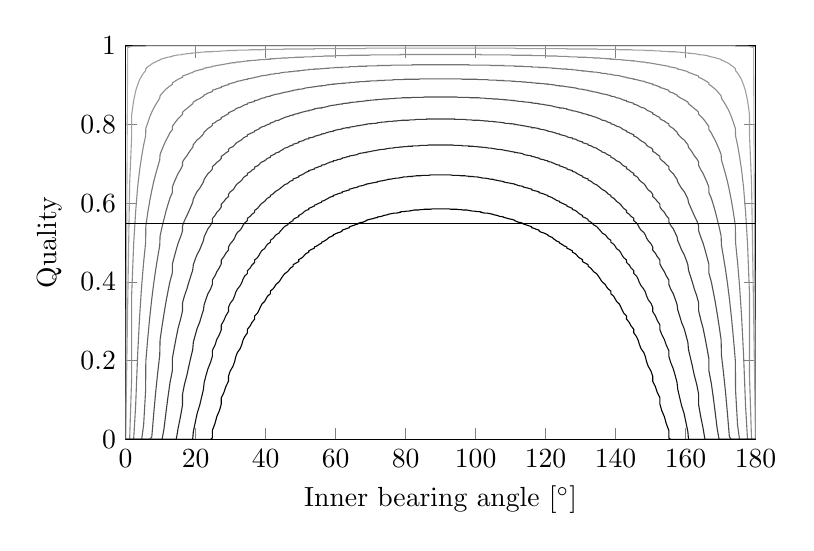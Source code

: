 % This file was created by matlab2tikz v0.4.0.
% Copyright (c) 2008--2013, Nico Schlömer <nico.schloemer@gmail.com>
% All rights reserved.
% 
% The latest updates can be retrieved from
%   http://www.mathworks.com/matlabcentral/fileexchange/22022-matlab2tikz
% where you can also make suggestions and rate matlab2tikz.
% 
% % -*- root: TestingFigures.tex -*-
% 

% defining custom colors
\definecolor{mycolor1}{rgb}{0.622,0.622,0.622}%
\definecolor{mycolor2}{rgb}{0.544,0.544,0.544}%
\definecolor{mycolor3}{rgb}{0.467,0.467,0.467}%
\definecolor{mycolor4}{rgb}{0.389,0.389,0.389}%

\begin{tikzpicture}

\begin{axis}[%
width=8cm,
height=5cm,
scale only axis,
xmin=0,
xmax=180,
xlabel={Inner bearing angle $[^{\circ}]$},
ymin=0,
ymax=1,
ylabel={Quality},
y post scale=1
]
\addplot [
color=white!70!black,
solid,
forget plot
]
table[row sep=crcr]{
0 0\\
0.573 0.995\\
1.146 0.997\\
1.718 0.998\\
1.718 0.998\\
2.291 0.999\\
2.862 0.999\\
3.434 0.999\\
4.004 0.999\\
4.574 0.999\\
5.143 0.999\\
5.711 0.999\\
5.768 1.0\\
6.34 1.0\\
6.911 1.0\\
7.481 1.0\\
8.049 1.0\\
8.616 1.0\\
9.181 1.0\\
9.744 1.0\\
9.841 1.0\\
10.408 1.0\\
10.972 1.0\\
11.535 1.0\\
12.095 1.0\\
12.653 1.0\\
13.339 1.0\\
13.339 1.0\\
13.897 1.0\\
14.452 1.0\\
15.005 1.0\\
15.709 1.0\\
16.26 1.0\\
16.26 1.0\\
16.809 1.0\\
17.526 1.0\\
18.072 1.0\\
18.616 1.0\\
19.156 1.0\\
19.344 1.0\\
19.885 1.0\\
20.422 1.0\\
21.161 1.0\\
21.695 1.0\\
22.225 1.0\\
22.443 1.0\\
22.973 1.0\\
23.499 1.0\\
24.254 1.0\\
24.775 1.0\\
24.775 1.0\\
25.537 1.0\\
26.053 1.0\\
26.822 1.0\\
27.332 1.0\\
27.332 1.0\\
28.106 1.0\\
28.61 1.0\\
29.389 1.0\\
29.389 1.0\\
29.887 1.0\\
30.669 1.0\\
31.159 1.0\\
31.457 1.0\\
31.945 1.0\\
32.735 1.0\\
33.215 1.0\\
33.53 1.0\\
34.007 1.0\\
34.804 1.0\\
34.804 1.0\\
35.605 1.0\\
36.069 1.0\\
36.87 1.0\\
36.87 1.0\\
37.674 1.0\\
38.125 1.0\\
38.48 1.0\\
38.928 1.0\\
39.732 1.0\\
40.101 1.0\\
40.539 1.0\\
41.348 1.0\\
41.348 1.0\\
42.158 1.0\\
42.58 1.0\\
42.969 1.0\\
43.781 1.0\\
44.193 1.0\\
44.594 1.0\\
45 1.0\\
45.406 1.0\\
46.219 1.0\\
46.614 1.0\\
47.031 1.0\\
47.842 1.0\\
47.842 1.0\\
48.652 1.0\\
49.461 1.0\\
49.461 1.0\\
50.268 1.0\\
50.711 1.0\\
51.072 1.0\\
51.52 1.0\\
52.326 1.0\\
52.326 1.0\\
53.13 1.0\\
53.931 1.0\\
53.931 1.0\\
54.728 1.0\\
55.196 1.0\\
55.993 1.0\\
55.993 1.0\\
56.785 1.0\\
57.265 1.0\\
57.75 1.0\\
58.055 1.0\\
58.543 1.0\\
59.331 1.0\\
59.331 1.0\\
60.113 1.0\\
60.611 1.0\\
61.39 1.0\\
61.894 1.0\\
61.894 1.0\\
62.668 1.0\\
63.178 1.0\\
63.947 1.0\\
63.947 1.0\\
64.463 1.0\\
65.225 1.0\\
65.746 1.0\\
66.272 1.0\\
66.501 1.0\\
67.027 1.0\\
67.775 1.0\\
68.305 1.0\\
68.839 1.0\\
68.839 1.0\\
69.578 1.0\\
70.115 1.0\\
70.656 1.0\\
71.384 1.0\\
71.928 1.0\\
71.928 1.0\\
72.474 1.0\\
73.191 1.0\\
73.74 1.0\\
74.291 1.0\\
74.846 1.0\\
74.995 1.0\\
75.548 1.0\\
76.103 1.0\\
76.661 1.0\\
77.347 1.0\\
77.905 1.0\\
78.465 1.0\\
78.465 1.0\\
79.028 1.0\\
79.592 1.0\\
80.256 1.0\\
80.819 1.0\\
81.384 1.0\\
81.951 1.0\\
81.951 1.0\\
82.519 1.0\\
83.089 1.0\\
83.66 1.0\\
84.232 1.0\\
84.857 1.0\\
85.426 1.0\\
85.996 1.0\\
85.996 1.0\\
86.566 1.0\\
87.138 1.0\\
87.709 1.0\\
88.282 1.0\\
88.854 1.0\\
89.427 1.0\\
90 1.0\\
90 1.0\\
90.573 1.0\\
91.146 1.0\\
91.718 1.0\\
92.291 1.0\\
92.862 1.0\\
93.434 1.0\\
94.004 1.0\\
94.004 1.0\\
94.574 1.0\\
95.143 1.0\\
95.768 1.0\\
96.34 1.0\\
96.911 1.0\\
97.481 1.0\\
98.049 1.0\\
98.049 1.0\\
98.616 1.0\\
99.181 1.0\\
99.744 1.0\\
100.408 1.0\\
100.972 1.0\\
101.535 1.0\\
101.535 1.0\\
102.095 1.0\\
102.653 1.0\\
103.339 1.0\\
103.897 1.0\\
104.452 1.0\\
105.005 1.0\\
105.154 1.0\\
105.709 1.0\\
106.26 1.0\\
106.809 1.0\\
107.526 1.0\\
108.072 1.0\\
108.072 1.0\\
108.616 1.0\\
109.344 1.0\\
109.885 1.0\\
110.422 1.0\\
111.161 1.0\\
111.161 1.0\\
111.695 1.0\\
112.225 1.0\\
112.973 1.0\\
113.499 1.0\\
113.728 1.0\\
114.254 1.0\\
114.775 1.0\\
115.537 1.0\\
116.053 1.0\\
116.053 1.0\\
116.822 1.0\\
117.332 1.0\\
118.106 1.0\\
118.106 1.0\\
118.61 1.0\\
119.389 1.0\\
119.887 1.0\\
120.669 1.0\\
120.669 1.0\\
121.457 1.0\\
121.945 1.0\\
122.25 1.0\\
122.735 1.0\\
123.215 1.0\\
124.007 1.0\\
124.007 1.0\\
124.804 1.0\\
125.272 1.0\\
126.069 1.0\\
126.069 1.0\\
126.87 1.0\\
127.674 1.0\\
127.674 1.0\\
128.48 1.0\\
128.928 1.0\\
129.289 1.0\\
129.732 1.0\\
130.539 1.0\\
130.539 1.0\\
131.348 1.0\\
132.158 1.0\\
132.158 1.0\\
132.969 1.0\\
133.386 1.0\\
133.781 1.0\\
134.594 1.0\\
135 1.0\\
135.406 1.0\\
135.807 1.0\\
136.219 1.0\\
137.031 1.0\\
137.42 1.0\\
137.842 1.0\\
138.652 1.0\\
138.652 1.0\\
139.461 1.0\\
139.899 1.0\\
140.268 1.0\\
141.072 1.0\\
141.52 1.0\\
141.875 1.0\\
142.326 1.0\\
143.13 1.0\\
143.13 1.0\\
143.931 1.0\\
144.395 1.0\\
145.196 1.0\\
145.196 1.0\\
145.993 1.0\\
146.47 1.0\\
146.785 1.0\\
147.265 1.0\\
148.055 1.0\\
148.543 1.0\\
148.841 1.0\\
149.331 1.0\\
150.113 1.0\\
150.611 1.0\\
150.611 1.0\\
151.39 1.0\\
151.894 1.0\\
152.668 1.0\\
152.668 1.0\\
153.178 1.0\\
153.947 1.0\\
154.463 1.0\\
155.225 1.0\\
155.225 1.0\\
155.746 1.0\\
156.501 1.0\\
157.027 1.0\\
157.557 1.0\\
157.775 1.0\\
158.305 1.0\\
158.839 1.0\\
159.578 1.0\\
160.115 1.0\\
160.656 1.0\\
160.844 1.0\\
161.384 1.0\\
161.928 1.0\\
162.474 1.0\\
163.191 1.0\\
163.74 1.0\\
163.74 1.0\\
164.291 1.0\\
164.995 1.0\\
165.548 1.0\\
166.103 1.0\\
166.661 1.0\\
166.661 1.0\\
167.347 1.0\\
167.905 1.0\\
168.465 1.0\\
169.028 1.0\\
169.592 1.0\\
170.159 1.0\\
170.256 1.0\\
170.819 1.0\\
171.384 1.0\\
171.951 1.0\\
172.519 1.0\\
173.089 1.0\\
173.66 1.0\\
174.232 1.0\\
174.289 0.999\\
174.857 0.999\\
175.426 0.999\\
175.996 0.999\\
176.566 0.999\\
177.138 0.999\\
177.709 0.999\\
178.282 0.998\\
178.282 0.998\\
178.854 0.997\\
179.427 0.995\\
180 0\\
};
\addplot [
color=mycolor1,
solid,
forget plot
]
table[row sep=crcr]{
0 0\\
0.573 0.334\\
1.146 0.65\\
1.718 0.77\\
1.718 0.825\\
2.291 0.861\\
2.862 0.885\\
3.434 0.901\\
4.004 0.914\\
4.574 0.923\\
5.143 0.931\\
5.711 0.937\\
5.768 0.942\\
6.34 0.947\\
6.911 0.95\\
7.481 0.954\\
8.049 0.957\\
8.616 0.959\\
9.181 0.962\\
9.744 0.963\\
9.841 0.965\\
10.408 0.967\\
10.972 0.968\\
11.535 0.97\\
12.095 0.971\\
12.653 0.972\\
13.339 0.973\\
13.339 0.974\\
13.897 0.975\\
14.452 0.976\\
15.005 0.977\\
15.709 0.977\\
16.26 0.978\\
16.26 0.979\\
16.809 0.979\\
17.526 0.98\\
18.072 0.98\\
18.616 0.981\\
19.156 0.981\\
19.344 0.982\\
19.885 0.982\\
20.422 0.983\\
21.161 0.983\\
21.695 0.984\\
22.225 0.984\\
22.443 0.984\\
22.973 0.985\\
23.499 0.985\\
24.254 0.985\\
24.775 0.985\\
24.775 0.986\\
25.537 0.986\\
26.053 0.986\\
26.822 0.986\\
27.332 0.987\\
27.332 0.987\\
28.106 0.987\\
28.61 0.987\\
29.389 0.988\\
29.389 0.988\\
29.887 0.988\\
30.669 0.988\\
31.159 0.988\\
31.457 0.988\\
31.945 0.989\\
32.735 0.989\\
33.215 0.989\\
33.53 0.989\\
34.007 0.989\\
34.804 0.989\\
34.804 0.989\\
35.605 0.99\\
36.069 0.99\\
36.87 0.99\\
36.87 0.99\\
37.674 0.99\\
38.125 0.99\\
38.48 0.99\\
38.928 0.99\\
39.732 0.991\\
40.101 0.991\\
40.539 0.991\\
41.348 0.991\\
41.348 0.991\\
42.158 0.991\\
42.58 0.991\\
42.969 0.991\\
43.781 0.991\\
44.193 0.991\\
44.594 0.991\\
45 0.991\\
45.406 0.992\\
46.219 0.992\\
46.614 0.992\\
47.031 0.992\\
47.842 0.992\\
47.842 0.992\\
48.652 0.992\\
49.461 0.992\\
49.461 0.992\\
50.268 0.992\\
50.711 0.992\\
51.072 0.992\\
51.52 0.992\\
52.326 0.992\\
52.326 0.992\\
53.13 0.992\\
53.931 0.992\\
53.931 0.993\\
54.728 0.993\\
55.196 0.993\\
55.993 0.993\\
55.993 0.993\\
56.785 0.993\\
57.265 0.993\\
57.75 0.993\\
58.055 0.993\\
58.543 0.993\\
59.331 0.993\\
59.331 0.993\\
60.113 0.993\\
60.611 0.993\\
61.39 0.993\\
61.894 0.993\\
61.894 0.993\\
62.668 0.993\\
63.178 0.993\\
63.947 0.993\\
63.947 0.993\\
64.463 0.993\\
65.225 0.993\\
65.746 0.993\\
66.272 0.993\\
66.501 0.993\\
67.027 0.993\\
67.775 0.993\\
68.305 0.993\\
68.839 0.994\\
68.839 0.994\\
69.578 0.994\\
70.115 0.994\\
70.656 0.994\\
71.384 0.994\\
71.928 0.994\\
71.928 0.994\\
72.474 0.994\\
73.191 0.994\\
73.74 0.994\\
74.291 0.994\\
74.846 0.994\\
74.995 0.994\\
75.548 0.994\\
76.103 0.994\\
76.661 0.994\\
77.347 0.994\\
77.905 0.994\\
78.465 0.994\\
78.465 0.994\\
79.028 0.994\\
79.592 0.994\\
80.256 0.994\\
80.819 0.994\\
81.384 0.994\\
81.951 0.994\\
81.951 0.994\\
82.519 0.994\\
83.089 0.994\\
83.66 0.994\\
84.232 0.994\\
84.857 0.994\\
85.426 0.994\\
85.996 0.994\\
85.996 0.994\\
86.566 0.994\\
87.138 0.994\\
87.709 0.994\\
88.282 0.994\\
88.854 0.994\\
89.427 0.994\\
90 0.994\\
90 0.994\\
90.573 0.994\\
91.146 0.994\\
91.718 0.994\\
92.291 0.994\\
92.862 0.994\\
93.434 0.994\\
94.004 0.994\\
94.004 0.994\\
94.574 0.994\\
95.143 0.994\\
95.768 0.994\\
96.34 0.994\\
96.911 0.994\\
97.481 0.994\\
98.049 0.994\\
98.049 0.994\\
98.616 0.994\\
99.181 0.994\\
99.744 0.994\\
100.408 0.994\\
100.972 0.994\\
101.535 0.994\\
101.535 0.994\\
102.095 0.994\\
102.653 0.994\\
103.339 0.994\\
103.897 0.994\\
104.452 0.994\\
105.005 0.994\\
105.154 0.994\\
105.709 0.994\\
106.26 0.994\\
106.809 0.994\\
107.526 0.994\\
108.072 0.994\\
108.072 0.994\\
108.616 0.994\\
109.344 0.994\\
109.885 0.994\\
110.422 0.994\\
111.161 0.994\\
111.161 0.994\\
111.695 0.993\\
112.225 0.993\\
112.973 0.993\\
113.499 0.993\\
113.728 0.993\\
114.254 0.993\\
114.775 0.993\\
115.537 0.993\\
116.053 0.993\\
116.053 0.993\\
116.822 0.993\\
117.332 0.993\\
118.106 0.993\\
118.106 0.993\\
118.61 0.993\\
119.389 0.993\\
119.887 0.993\\
120.669 0.993\\
120.669 0.993\\
121.457 0.993\\
121.945 0.993\\
122.25 0.993\\
122.735 0.993\\
123.215 0.993\\
124.007 0.993\\
124.007 0.993\\
124.804 0.993\\
125.272 0.993\\
126.069 0.993\\
126.069 0.992\\
126.87 0.992\\
127.674 0.992\\
127.674 0.992\\
128.48 0.992\\
128.928 0.992\\
129.289 0.992\\
129.732 0.992\\
130.539 0.992\\
130.539 0.992\\
131.348 0.992\\
132.158 0.992\\
132.158 0.992\\
132.969 0.992\\
133.386 0.992\\
133.781 0.992\\
134.594 0.992\\
135 0.991\\
135.406 0.991\\
135.807 0.991\\
136.219 0.991\\
137.031 0.991\\
137.42 0.991\\
137.842 0.991\\
138.652 0.991\\
138.652 0.991\\
139.461 0.991\\
139.899 0.991\\
140.268 0.991\\
141.072 0.99\\
141.52 0.99\\
141.875 0.99\\
142.326 0.99\\
143.13 0.99\\
143.13 0.99\\
143.931 0.99\\
144.395 0.99\\
145.196 0.989\\
145.196 0.989\\
145.993 0.989\\
146.47 0.989\\
146.785 0.989\\
147.265 0.989\\
148.055 0.989\\
148.543 0.988\\
148.841 0.988\\
149.331 0.988\\
150.113 0.988\\
150.611 0.988\\
150.611 0.988\\
151.39 0.987\\
151.894 0.987\\
152.668 0.987\\
152.668 0.987\\
153.178 0.986\\
153.947 0.986\\
154.463 0.986\\
155.225 0.986\\
155.225 0.985\\
155.746 0.985\\
156.501 0.985\\
157.027 0.985\\
157.557 0.984\\
157.775 0.984\\
158.305 0.984\\
158.839 0.983\\
159.578 0.983\\
160.115 0.982\\
160.656 0.982\\
160.844 0.981\\
161.384 0.981\\
161.928 0.98\\
162.474 0.98\\
163.191 0.979\\
163.74 0.979\\
163.74 0.978\\
164.291 0.977\\
164.995 0.977\\
165.548 0.976\\
166.103 0.975\\
166.661 0.974\\
166.661 0.973\\
167.347 0.972\\
167.905 0.971\\
168.465 0.97\\
169.028 0.968\\
169.592 0.967\\
170.159 0.965\\
170.256 0.963\\
170.819 0.962\\
171.384 0.959\\
171.951 0.957\\
172.519 0.954\\
173.089 0.95\\
173.66 0.947\\
174.232 0.942\\
174.289 0.937\\
174.857 0.931\\
175.426 0.923\\
175.996 0.914\\
176.566 0.901\\
177.138 0.885\\
177.709 0.861\\
178.282 0.825\\
178.282 0.77\\
178.854 0.65\\
179.427 0.334\\
180 0\\
};
\addplot [
color=mycolor2,
solid,
forget plot
]
table[row sep=crcr]{
0 0\\
0.573 0\\
1.146 0\\
1.718 0.158\\
1.718 0.366\\
2.291 0.497\\
2.862 0.579\\
3.434 0.641\\
4.004 0.685\\
4.574 0.719\\
5.143 0.748\\
5.711 0.771\\
5.768 0.79\\
6.34 0.805\\
6.911 0.82\\
7.481 0.832\\
8.049 0.842\\
8.616 0.851\\
9.181 0.859\\
9.744 0.867\\
9.841 0.873\\
10.408 0.879\\
10.972 0.885\\
11.535 0.89\\
12.095 0.894\\
12.653 0.898\\
13.339 0.902\\
13.339 0.906\\
13.897 0.909\\
14.452 0.912\\
15.005 0.915\\
15.709 0.918\\
16.26 0.92\\
16.26 0.923\\
16.809 0.925\\
17.526 0.927\\
18.072 0.929\\
18.616 0.931\\
19.156 0.932\\
19.344 0.934\\
19.885 0.936\\
20.422 0.937\\
21.161 0.939\\
21.695 0.94\\
22.225 0.941\\
22.443 0.943\\
22.973 0.944\\
23.499 0.945\\
24.254 0.946\\
24.775 0.947\\
24.775 0.948\\
25.537 0.949\\
26.053 0.95\\
26.822 0.951\\
27.332 0.952\\
27.332 0.952\\
28.106 0.953\\
28.61 0.954\\
29.389 0.955\\
29.389 0.955\\
29.887 0.956\\
30.669 0.957\\
31.159 0.957\\
31.457 0.958\\
31.945 0.959\\
32.735 0.959\\
33.215 0.96\\
33.53 0.96\\
34.007 0.961\\
34.804 0.961\\
34.804 0.962\\
35.605 0.962\\
36.069 0.963\\
36.87 0.963\\
36.87 0.963\\
37.674 0.964\\
38.125 0.964\\
38.48 0.965\\
38.928 0.965\\
39.732 0.965\\
40.101 0.966\\
40.539 0.966\\
41.348 0.966\\
41.348 0.967\\
42.158 0.967\\
42.58 0.967\\
42.969 0.968\\
43.781 0.968\\
44.193 0.968\\
44.594 0.969\\
45 0.969\\
45.406 0.969\\
46.219 0.969\\
46.614 0.97\\
47.031 0.97\\
47.842 0.97\\
47.842 0.97\\
48.652 0.971\\
49.461 0.971\\
49.461 0.971\\
50.268 0.971\\
50.711 0.971\\
51.072 0.972\\
51.52 0.972\\
52.326 0.972\\
52.326 0.972\\
53.13 0.972\\
53.931 0.973\\
53.931 0.973\\
54.728 0.973\\
55.196 0.973\\
55.993 0.973\\
55.993 0.973\\
56.785 0.974\\
57.265 0.974\\
57.75 0.974\\
58.055 0.974\\
58.543 0.974\\
59.331 0.974\\
59.331 0.974\\
60.113 0.975\\
60.611 0.975\\
61.39 0.975\\
61.894 0.975\\
61.894 0.975\\
62.668 0.975\\
63.178 0.975\\
63.947 0.975\\
63.947 0.976\\
64.463 0.976\\
65.225 0.976\\
65.746 0.976\\
66.272 0.976\\
66.501 0.976\\
67.027 0.976\\
67.775 0.976\\
68.305 0.976\\
68.839 0.976\\
68.839 0.976\\
69.578 0.976\\
70.115 0.977\\
70.656 0.977\\
71.384 0.977\\
71.928 0.977\\
71.928 0.977\\
72.474 0.977\\
73.191 0.977\\
73.74 0.977\\
74.291 0.977\\
74.846 0.977\\
74.995 0.977\\
75.548 0.977\\
76.103 0.977\\
76.661 0.977\\
77.347 0.977\\
77.905 0.977\\
78.465 0.977\\
78.465 0.978\\
79.028 0.978\\
79.592 0.978\\
80.256 0.978\\
80.819 0.978\\
81.384 0.978\\
81.951 0.978\\
81.951 0.978\\
82.519 0.978\\
83.089 0.978\\
83.66 0.978\\
84.232 0.978\\
84.857 0.978\\
85.426 0.978\\
85.996 0.978\\
85.996 0.978\\
86.566 0.978\\
87.138 0.978\\
87.709 0.978\\
88.282 0.978\\
88.854 0.978\\
89.427 0.978\\
90 0.978\\
90 0.978\\
90.573 0.978\\
91.146 0.978\\
91.718 0.978\\
92.291 0.978\\
92.862 0.978\\
93.434 0.978\\
94.004 0.978\\
94.004 0.978\\
94.574 0.978\\
95.143 0.978\\
95.768 0.978\\
96.34 0.978\\
96.911 0.978\\
97.481 0.978\\
98.049 0.978\\
98.049 0.978\\
98.616 0.978\\
99.181 0.978\\
99.744 0.978\\
100.408 0.978\\
100.972 0.978\\
101.535 0.978\\
101.535 0.977\\
102.095 0.977\\
102.653 0.977\\
103.339 0.977\\
103.897 0.977\\
104.452 0.977\\
105.005 0.977\\
105.154 0.977\\
105.709 0.977\\
106.26 0.977\\
106.809 0.977\\
107.526 0.977\\
108.072 0.977\\
108.072 0.977\\
108.616 0.977\\
109.344 0.977\\
109.885 0.977\\
110.422 0.976\\
111.161 0.976\\
111.161 0.976\\
111.695 0.976\\
112.225 0.976\\
112.973 0.976\\
113.499 0.976\\
113.728 0.976\\
114.254 0.976\\
114.775 0.976\\
115.537 0.976\\
116.053 0.976\\
116.053 0.975\\
116.822 0.975\\
117.332 0.975\\
118.106 0.975\\
118.106 0.975\\
118.61 0.975\\
119.389 0.975\\
119.887 0.975\\
120.669 0.974\\
120.669 0.974\\
121.457 0.974\\
121.945 0.974\\
122.25 0.974\\
122.735 0.974\\
123.215 0.974\\
124.007 0.973\\
124.007 0.973\\
124.804 0.973\\
125.272 0.973\\
126.069 0.973\\
126.069 0.973\\
126.87 0.972\\
127.674 0.972\\
127.674 0.972\\
128.48 0.972\\
128.928 0.972\\
129.289 0.971\\
129.732 0.971\\
130.539 0.971\\
130.539 0.971\\
131.348 0.971\\
132.158 0.97\\
132.158 0.97\\
132.969 0.97\\
133.386 0.97\\
133.781 0.969\\
134.594 0.969\\
135 0.969\\
135.406 0.969\\
135.807 0.968\\
136.219 0.968\\
137.031 0.968\\
137.42 0.967\\
137.842 0.967\\
138.652 0.967\\
138.652 0.966\\
139.461 0.966\\
139.899 0.966\\
140.268 0.965\\
141.072 0.965\\
141.52 0.965\\
141.875 0.964\\
142.326 0.964\\
143.13 0.963\\
143.13 0.963\\
143.931 0.963\\
144.395 0.962\\
145.196 0.962\\
145.196 0.961\\
145.993 0.961\\
146.47 0.96\\
146.785 0.96\\
147.265 0.959\\
148.055 0.959\\
148.543 0.958\\
148.841 0.957\\
149.331 0.957\\
150.113 0.956\\
150.611 0.955\\
150.611 0.955\\
151.39 0.954\\
151.894 0.953\\
152.668 0.952\\
152.668 0.952\\
153.178 0.951\\
153.947 0.95\\
154.463 0.949\\
155.225 0.948\\
155.225 0.947\\
155.746 0.946\\
156.501 0.945\\
157.027 0.944\\
157.557 0.943\\
157.775 0.941\\
158.305 0.94\\
158.839 0.939\\
159.578 0.937\\
160.115 0.936\\
160.656 0.934\\
160.844 0.932\\
161.384 0.931\\
161.928 0.929\\
162.474 0.927\\
163.191 0.925\\
163.74 0.923\\
163.74 0.92\\
164.291 0.918\\
164.995 0.915\\
165.548 0.912\\
166.103 0.909\\
166.661 0.906\\
166.661 0.902\\
167.347 0.898\\
167.905 0.894\\
168.465 0.89\\
169.028 0.885\\
169.592 0.879\\
170.159 0.873\\
170.256 0.867\\
170.819 0.859\\
171.384 0.851\\
171.951 0.842\\
172.519 0.832\\
173.089 0.82\\
173.66 0.805\\
174.232 0.79\\
174.289 0.771\\
174.857 0.748\\
175.426 0.719\\
175.996 0.685\\
176.566 0.641\\
177.138 0.579\\
177.709 0.497\\
178.282 0.366\\
178.282 0.158\\
178.854 0\\
179.427 0\\
180 0\\
};
\addplot [
color=mycolor3,
solid,
forget plot
]
table[row sep=crcr]{
0 0\\
0.573 0\\
1.146 0\\
1.718 0\\
1.718 0\\
2.291 0\\
2.862 0.086\\
3.434 0.216\\
4.004 0.314\\
4.574 0.39\\
5.143 0.45\\
5.711 0.5\\
5.768 0.542\\
6.34 0.577\\
6.911 0.607\\
7.481 0.633\\
8.049 0.656\\
8.616 0.675\\
9.181 0.693\\
9.744 0.71\\
9.841 0.724\\
10.408 0.737\\
10.972 0.749\\
11.535 0.76\\
12.095 0.769\\
12.653 0.779\\
13.339 0.787\\
13.339 0.795\\
13.897 0.802\\
14.452 0.809\\
15.005 0.815\\
15.709 0.821\\
16.26 0.826\\
16.26 0.831\\
16.809 0.836\\
17.526 0.841\\
18.072 0.845\\
18.616 0.849\\
19.156 0.853\\
19.344 0.857\\
19.885 0.86\\
20.422 0.863\\
21.161 0.866\\
21.695 0.869\\
22.225 0.872\\
22.443 0.875\\
22.973 0.877\\
23.499 0.88\\
24.254 0.882\\
24.775 0.884\\
24.775 0.887\\
25.537 0.889\\
26.053 0.891\\
26.822 0.893\\
27.332 0.894\\
27.332 0.896\\
28.106 0.898\\
28.61 0.9\\
29.389 0.901\\
29.389 0.903\\
29.887 0.904\\
30.669 0.906\\
31.159 0.907\\
31.457 0.908\\
31.945 0.91\\
32.735 0.911\\
33.215 0.912\\
33.53 0.913\\
34.007 0.914\\
34.804 0.915\\
34.804 0.916\\
35.605 0.917\\
36.069 0.918\\
36.87 0.919\\
36.87 0.92\\
37.674 0.921\\
38.125 0.922\\
38.48 0.923\\
38.928 0.924\\
39.732 0.925\\
40.101 0.925\\
40.539 0.926\\
41.348 0.927\\
41.348 0.928\\
42.158 0.928\\
42.58 0.929\\
42.969 0.93\\
43.781 0.93\\
44.193 0.931\\
44.594 0.932\\
45 0.932\\
45.406 0.933\\
46.219 0.933\\
46.614 0.934\\
47.031 0.934\\
47.842 0.935\\
47.842 0.935\\
48.652 0.936\\
49.461 0.936\\
49.461 0.937\\
50.268 0.937\\
50.711 0.938\\
51.072 0.938\\
51.52 0.939\\
52.326 0.939\\
52.326 0.94\\
53.13 0.94\\
53.931 0.94\\
53.931 0.941\\
54.728 0.941\\
55.196 0.941\\
55.993 0.942\\
55.993 0.942\\
56.785 0.942\\
57.265 0.943\\
57.75 0.943\\
58.055 0.943\\
58.543 0.944\\
59.331 0.944\\
59.331 0.944\\
60.113 0.945\\
60.611 0.945\\
61.39 0.945\\
61.894 0.945\\
61.894 0.946\\
62.668 0.946\\
63.178 0.946\\
63.947 0.946\\
63.947 0.947\\
64.463 0.947\\
65.225 0.947\\
65.746 0.947\\
66.272 0.947\\
66.501 0.948\\
67.027 0.948\\
67.775 0.948\\
68.305 0.948\\
68.839 0.948\\
68.839 0.949\\
69.578 0.949\\
70.115 0.949\\
70.656 0.949\\
71.384 0.949\\
71.928 0.949\\
71.928 0.95\\
72.474 0.95\\
73.191 0.95\\
73.74 0.95\\
74.291 0.95\\
74.846 0.95\\
74.995 0.95\\
75.548 0.95\\
76.103 0.951\\
76.661 0.951\\
77.347 0.951\\
77.905 0.951\\
78.465 0.951\\
78.465 0.951\\
79.028 0.951\\
79.592 0.951\\
80.256 0.951\\
80.819 0.951\\
81.384 0.951\\
81.951 0.951\\
81.951 0.952\\
82.519 0.952\\
83.089 0.952\\
83.66 0.952\\
84.232 0.952\\
84.857 0.952\\
85.426 0.952\\
85.996 0.952\\
85.996 0.952\\
86.566 0.952\\
87.138 0.952\\
87.709 0.952\\
88.282 0.952\\
88.854 0.952\\
89.427 0.952\\
90 0.952\\
90 0.952\\
90.573 0.952\\
91.146 0.952\\
91.718 0.952\\
92.291 0.952\\
92.862 0.952\\
93.434 0.952\\
94.004 0.952\\
94.004 0.952\\
94.574 0.952\\
95.143 0.952\\
95.768 0.952\\
96.34 0.952\\
96.911 0.952\\
97.481 0.952\\
98.049 0.952\\
98.049 0.951\\
98.616 0.951\\
99.181 0.951\\
99.744 0.951\\
100.408 0.951\\
100.972 0.951\\
101.535 0.951\\
101.535 0.951\\
102.095 0.951\\
102.653 0.951\\
103.339 0.951\\
103.897 0.951\\
104.452 0.95\\
105.005 0.95\\
105.154 0.95\\
105.709 0.95\\
106.26 0.95\\
106.809 0.95\\
107.526 0.95\\
108.072 0.95\\
108.072 0.949\\
108.616 0.949\\
109.344 0.949\\
109.885 0.949\\
110.422 0.949\\
111.161 0.949\\
111.161 0.948\\
111.695 0.948\\
112.225 0.948\\
112.973 0.948\\
113.499 0.948\\
113.728 0.947\\
114.254 0.947\\
114.775 0.947\\
115.537 0.947\\
116.053 0.947\\
116.053 0.946\\
116.822 0.946\\
117.332 0.946\\
118.106 0.946\\
118.106 0.945\\
118.61 0.945\\
119.389 0.945\\
119.887 0.945\\
120.669 0.944\\
120.669 0.944\\
121.457 0.944\\
121.945 0.943\\
122.25 0.943\\
122.735 0.943\\
123.215 0.942\\
124.007 0.942\\
124.007 0.942\\
124.804 0.941\\
125.272 0.941\\
126.069 0.941\\
126.069 0.94\\
126.87 0.94\\
127.674 0.94\\
127.674 0.939\\
128.48 0.939\\
128.928 0.938\\
129.289 0.938\\
129.732 0.937\\
130.539 0.937\\
130.539 0.936\\
131.348 0.936\\
132.158 0.935\\
132.158 0.935\\
132.969 0.934\\
133.386 0.934\\
133.781 0.933\\
134.594 0.933\\
135 0.932\\
135.406 0.932\\
135.807 0.931\\
136.219 0.93\\
137.031 0.93\\
137.42 0.929\\
137.842 0.928\\
138.652 0.928\\
138.652 0.927\\
139.461 0.926\\
139.899 0.925\\
140.268 0.925\\
141.072 0.924\\
141.52 0.923\\
141.875 0.922\\
142.326 0.921\\
143.13 0.92\\
143.13 0.919\\
143.931 0.918\\
144.395 0.917\\
145.196 0.916\\
145.196 0.915\\
145.993 0.914\\
146.47 0.913\\
146.785 0.912\\
147.265 0.911\\
148.055 0.91\\
148.543 0.908\\
148.841 0.907\\
149.331 0.906\\
150.113 0.904\\
150.611 0.903\\
150.611 0.901\\
151.39 0.9\\
151.894 0.898\\
152.668 0.896\\
152.668 0.894\\
153.178 0.893\\
153.947 0.891\\
154.463 0.889\\
155.225 0.887\\
155.225 0.884\\
155.746 0.882\\
156.501 0.88\\
157.027 0.877\\
157.557 0.875\\
157.775 0.872\\
158.305 0.869\\
158.839 0.866\\
159.578 0.863\\
160.115 0.86\\
160.656 0.857\\
160.844 0.853\\
161.384 0.849\\
161.928 0.845\\
162.474 0.841\\
163.191 0.836\\
163.74 0.831\\
163.74 0.826\\
164.291 0.821\\
164.995 0.815\\
165.548 0.809\\
166.103 0.802\\
166.661 0.795\\
166.661 0.787\\
167.347 0.779\\
167.905 0.769\\
168.465 0.76\\
169.028 0.749\\
169.592 0.737\\
170.159 0.724\\
170.256 0.71\\
170.819 0.693\\
171.384 0.675\\
171.951 0.656\\
172.519 0.633\\
173.089 0.607\\
173.66 0.577\\
174.232 0.542\\
174.289 0.5\\
174.857 0.45\\
175.426 0.39\\
175.996 0.314\\
176.566 0.216\\
177.138 0.086\\
177.709 0\\
178.282 0\\
178.282 0\\
178.854 0\\
179.427 0\\
180 0\\
};
\addplot [
color=mycolor4,
solid,
forget plot
]
table[row sep=crcr]{
0 0\\
0.573 0\\
1.146 0\\
1.718 0\\
1.718 0\\
2.291 0\\
2.862 0\\
3.434 0\\
4.004 0\\
4.574 0\\
5.143 0.037\\
5.711 0.125\\
5.768 0.199\\
6.34 0.259\\
6.911 0.312\\
7.481 0.358\\
8.049 0.398\\
8.616 0.433\\
9.181 0.464\\
9.744 0.493\\
9.841 0.517\\
10.408 0.54\\
10.972 0.56\\
11.535 0.58\\
12.095 0.597\\
12.653 0.613\\
13.339 0.627\\
13.339 0.641\\
13.897 0.654\\
14.452 0.665\\
15.005 0.676\\
15.709 0.686\\
16.26 0.696\\
16.26 0.705\\
16.809 0.713\\
17.526 0.721\\
18.072 0.729\\
18.616 0.736\\
19.156 0.742\\
19.344 0.749\\
19.885 0.755\\
20.422 0.761\\
21.161 0.766\\
21.695 0.771\\
22.225 0.776\\
22.443 0.781\\
22.973 0.785\\
23.499 0.79\\
24.254 0.794\\
24.775 0.798\\
24.775 0.802\\
25.537 0.805\\
26.053 0.809\\
26.822 0.812\\
27.332 0.815\\
27.332 0.818\\
28.106 0.821\\
28.61 0.824\\
29.389 0.827\\
29.389 0.83\\
29.887 0.832\\
30.669 0.835\\
31.159 0.837\\
31.457 0.84\\
31.945 0.842\\
32.735 0.844\\
33.215 0.846\\
33.53 0.848\\
34.007 0.85\\
34.804 0.852\\
34.804 0.854\\
35.605 0.856\\
36.069 0.857\\
36.87 0.859\\
36.87 0.861\\
37.674 0.862\\
38.125 0.864\\
38.48 0.865\\
38.928 0.867\\
39.732 0.868\\
40.101 0.87\\
40.539 0.871\\
41.348 0.872\\
41.348 0.873\\
42.158 0.875\\
42.58 0.876\\
42.969 0.877\\
43.781 0.878\\
44.193 0.879\\
44.594 0.88\\
45 0.881\\
45.406 0.882\\
46.219 0.883\\
46.614 0.884\\
47.031 0.885\\
47.842 0.886\\
47.842 0.887\\
48.652 0.888\\
49.461 0.889\\
49.461 0.89\\
50.268 0.89\\
50.711 0.891\\
51.072 0.892\\
51.52 0.893\\
52.326 0.894\\
52.326 0.894\\
53.13 0.895\\
53.931 0.896\\
53.931 0.896\\
54.728 0.897\\
55.196 0.898\\
55.993 0.898\\
55.993 0.899\\
56.785 0.899\\
57.265 0.9\\
57.75 0.901\\
58.055 0.901\\
58.543 0.902\\
59.331 0.902\\
59.331 0.903\\
60.113 0.903\\
60.611 0.904\\
61.39 0.904\\
61.894 0.905\\
61.894 0.905\\
62.668 0.905\\
63.178 0.906\\
63.947 0.906\\
63.947 0.907\\
64.463 0.907\\
65.225 0.907\\
65.746 0.908\\
66.272 0.908\\
66.501 0.908\\
67.027 0.909\\
67.775 0.909\\
68.305 0.909\\
68.839 0.91\\
68.839 0.91\\
69.578 0.91\\
70.115 0.911\\
70.656 0.911\\
71.384 0.911\\
71.928 0.911\\
71.928 0.912\\
72.474 0.912\\
73.191 0.912\\
73.74 0.912\\
74.291 0.913\\
74.846 0.913\\
74.995 0.913\\
75.548 0.913\\
76.103 0.913\\
76.661 0.914\\
77.347 0.914\\
77.905 0.914\\
78.465 0.914\\
78.465 0.914\\
79.028 0.914\\
79.592 0.915\\
80.256 0.915\\
80.819 0.915\\
81.384 0.915\\
81.951 0.915\\
81.951 0.915\\
82.519 0.915\\
83.089 0.915\\
83.66 0.915\\
84.232 0.916\\
84.857 0.916\\
85.426 0.916\\
85.996 0.916\\
85.996 0.916\\
86.566 0.916\\
87.138 0.916\\
87.709 0.916\\
88.282 0.916\\
88.854 0.916\\
89.427 0.916\\
90 0.916\\
90 0.916\\
90.573 0.916\\
91.146 0.916\\
91.718 0.916\\
92.291 0.916\\
92.862 0.916\\
93.434 0.916\\
94.004 0.916\\
94.004 0.916\\
94.574 0.916\\
95.143 0.916\\
95.768 0.916\\
96.34 0.915\\
96.911 0.915\\
97.481 0.915\\
98.049 0.915\\
98.049 0.915\\
98.616 0.915\\
99.181 0.915\\
99.744 0.915\\
100.408 0.915\\
100.972 0.914\\
101.535 0.914\\
101.535 0.914\\
102.095 0.914\\
102.653 0.914\\
103.339 0.914\\
103.897 0.913\\
104.452 0.913\\
105.005 0.913\\
105.154 0.913\\
105.709 0.913\\
106.26 0.912\\
106.809 0.912\\
107.526 0.912\\
108.072 0.912\\
108.072 0.911\\
108.616 0.911\\
109.344 0.911\\
109.885 0.911\\
110.422 0.91\\
111.161 0.91\\
111.161 0.91\\
111.695 0.909\\
112.225 0.909\\
112.973 0.909\\
113.499 0.908\\
113.728 0.908\\
114.254 0.908\\
114.775 0.907\\
115.537 0.907\\
116.053 0.907\\
116.053 0.906\\
116.822 0.906\\
117.332 0.905\\
118.106 0.905\\
118.106 0.905\\
118.61 0.904\\
119.389 0.904\\
119.887 0.903\\
120.669 0.903\\
120.669 0.902\\
121.457 0.902\\
121.945 0.901\\
122.25 0.901\\
122.735 0.9\\
123.215 0.899\\
124.007 0.899\\
124.007 0.898\\
124.804 0.898\\
125.272 0.897\\
126.069 0.896\\
126.069 0.896\\
126.87 0.895\\
127.674 0.894\\
127.674 0.894\\
128.48 0.893\\
128.928 0.892\\
129.289 0.891\\
129.732 0.89\\
130.539 0.89\\
130.539 0.889\\
131.348 0.888\\
132.158 0.887\\
132.158 0.886\\
132.969 0.885\\
133.386 0.884\\
133.781 0.883\\
134.594 0.882\\
135 0.881\\
135.406 0.88\\
135.807 0.879\\
136.219 0.878\\
137.031 0.877\\
137.42 0.876\\
137.842 0.875\\
138.652 0.873\\
138.652 0.872\\
139.461 0.871\\
139.899 0.87\\
140.268 0.868\\
141.072 0.867\\
141.52 0.865\\
141.875 0.864\\
142.326 0.862\\
143.13 0.861\\
143.13 0.859\\
143.931 0.857\\
144.395 0.856\\
145.196 0.854\\
145.196 0.852\\
145.993 0.85\\
146.47 0.848\\
146.785 0.846\\
147.265 0.844\\
148.055 0.842\\
148.543 0.84\\
148.841 0.837\\
149.331 0.835\\
150.113 0.832\\
150.611 0.83\\
150.611 0.827\\
151.39 0.824\\
151.894 0.821\\
152.668 0.818\\
152.668 0.815\\
153.178 0.812\\
153.947 0.809\\
154.463 0.805\\
155.225 0.802\\
155.225 0.798\\
155.746 0.794\\
156.501 0.79\\
157.027 0.785\\
157.557 0.781\\
157.775 0.776\\
158.305 0.771\\
158.839 0.766\\
159.578 0.761\\
160.115 0.755\\
160.656 0.749\\
160.844 0.742\\
161.384 0.736\\
161.928 0.729\\
162.474 0.721\\
163.191 0.713\\
163.74 0.705\\
163.74 0.696\\
164.291 0.686\\
164.995 0.676\\
165.548 0.665\\
166.103 0.654\\
166.661 0.641\\
166.661 0.627\\
167.347 0.613\\
167.905 0.597\\
168.465 0.58\\
169.028 0.56\\
169.592 0.54\\
170.159 0.517\\
170.256 0.493\\
170.819 0.464\\
171.384 0.433\\
171.951 0.398\\
172.519 0.358\\
173.089 0.312\\
173.66 0.259\\
174.232 0.199\\
174.289 0.125\\
174.857 0.037\\
175.426 0\\
175.996 0\\
176.566 0\\
177.138 0\\
177.709 0\\
178.282 0\\
178.282 0\\
178.854 0\\
179.427 0\\
180 0\\
};
\addplot [
color=mycolor1!50!black,
solid,
forget plot
]
table[row sep=crcr]{
0 0\\
0.573 0\\
1.146 0\\
1.718 0\\
1.718 0\\
2.291 0\\
2.862 0\\
3.434 0\\
4.004 0\\
4.574 0\\
5.143 0\\
5.711 0\\
5.768 0\\
6.34 0\\
6.911 0\\
7.481 0.007\\
8.049 0.068\\
8.616 0.123\\
9.181 0.171\\
9.744 0.214\\
9.841 0.253\\
10.408 0.288\\
10.972 0.32\\
11.535 0.35\\
12.095 0.376\\
12.653 0.401\\
13.339 0.423\\
13.339 0.445\\
13.897 0.464\\
14.452 0.482\\
15.005 0.499\\
15.709 0.515\\
16.26 0.53\\
16.26 0.543\\
16.809 0.556\\
17.526 0.569\\
18.072 0.58\\
18.616 0.591\\
19.156 0.602\\
19.344 0.611\\
19.885 0.621\\
20.422 0.63\\
21.161 0.638\\
21.695 0.646\\
22.225 0.654\\
22.443 0.661\\
22.973 0.668\\
23.499 0.675\\
24.254 0.681\\
24.775 0.687\\
24.775 0.693\\
25.537 0.699\\
26.053 0.704\\
26.822 0.709\\
27.332 0.714\\
27.332 0.719\\
28.106 0.724\\
28.61 0.728\\
29.389 0.732\\
29.389 0.737\\
29.887 0.741\\
30.669 0.744\\
31.159 0.748\\
31.457 0.752\\
31.945 0.755\\
32.735 0.759\\
33.215 0.762\\
33.53 0.765\\
34.007 0.768\\
34.804 0.771\\
34.804 0.774\\
35.605 0.777\\
36.069 0.779\\
36.87 0.782\\
36.87 0.784\\
37.674 0.787\\
38.125 0.789\\
38.48 0.792\\
38.928 0.794\\
39.732 0.796\\
40.101 0.798\\
40.539 0.8\\
41.348 0.802\\
41.348 0.804\\
42.158 0.806\\
42.58 0.808\\
42.969 0.81\\
43.781 0.811\\
44.193 0.813\\
44.594 0.815\\
45 0.816\\
45.406 0.818\\
46.219 0.82\\
46.614 0.821\\
47.031 0.823\\
47.842 0.824\\
47.842 0.825\\
48.652 0.827\\
49.461 0.828\\
49.461 0.829\\
50.268 0.831\\
50.711 0.832\\
51.072 0.833\\
51.52 0.834\\
52.326 0.835\\
52.326 0.836\\
53.13 0.837\\
53.931 0.839\\
53.931 0.84\\
54.728 0.841\\
55.196 0.842\\
55.993 0.842\\
55.993 0.843\\
56.785 0.844\\
57.265 0.845\\
57.75 0.846\\
58.055 0.847\\
58.543 0.848\\
59.331 0.849\\
59.331 0.849\\
60.113 0.85\\
60.611 0.851\\
61.39 0.852\\
61.894 0.852\\
61.894 0.853\\
62.668 0.854\\
63.178 0.854\\
63.947 0.855\\
63.947 0.856\\
64.463 0.856\\
65.225 0.857\\
65.746 0.857\\
66.272 0.858\\
66.501 0.858\\
67.027 0.859\\
67.775 0.859\\
68.305 0.86\\
68.839 0.86\\
68.839 0.861\\
69.578 0.861\\
70.115 0.862\\
70.656 0.862\\
71.384 0.863\\
71.928 0.863\\
71.928 0.863\\
72.474 0.864\\
73.191 0.864\\
73.74 0.865\\
74.291 0.865\\
74.846 0.865\\
74.995 0.865\\
75.548 0.866\\
76.103 0.866\\
76.661 0.866\\
77.347 0.867\\
77.905 0.867\\
78.465 0.867\\
78.465 0.867\\
79.028 0.868\\
79.592 0.868\\
80.256 0.868\\
80.819 0.868\\
81.384 0.868\\
81.951 0.869\\
81.951 0.869\\
82.519 0.869\\
83.089 0.869\\
83.66 0.869\\
84.232 0.869\\
84.857 0.869\\
85.426 0.87\\
85.996 0.87\\
85.996 0.87\\
86.566 0.87\\
87.138 0.87\\
87.709 0.87\\
88.282 0.87\\
88.854 0.87\\
89.427 0.87\\
90 0.87\\
90 0.87\\
90.573 0.87\\
91.146 0.87\\
91.718 0.87\\
92.291 0.87\\
92.862 0.87\\
93.434 0.87\\
94.004 0.87\\
94.004 0.87\\
94.574 0.87\\
95.143 0.869\\
95.768 0.869\\
96.34 0.869\\
96.911 0.869\\
97.481 0.869\\
98.049 0.869\\
98.049 0.869\\
98.616 0.868\\
99.181 0.868\\
99.744 0.868\\
100.408 0.868\\
100.972 0.868\\
101.535 0.867\\
101.535 0.867\\
102.095 0.867\\
102.653 0.867\\
103.339 0.866\\
103.897 0.866\\
104.452 0.866\\
105.005 0.865\\
105.154 0.865\\
105.709 0.865\\
106.26 0.865\\
106.809 0.864\\
107.526 0.864\\
108.072 0.863\\
108.072 0.863\\
108.616 0.863\\
109.344 0.862\\
109.885 0.862\\
110.422 0.861\\
111.161 0.861\\
111.161 0.86\\
111.695 0.86\\
112.225 0.859\\
112.973 0.859\\
113.499 0.858\\
113.728 0.858\\
114.254 0.857\\
114.775 0.857\\
115.537 0.856\\
116.053 0.856\\
116.053 0.855\\
116.822 0.854\\
117.332 0.854\\
118.106 0.853\\
118.106 0.852\\
118.61 0.852\\
119.389 0.851\\
119.887 0.85\\
120.669 0.849\\
120.669 0.849\\
121.457 0.848\\
121.945 0.847\\
122.25 0.846\\
122.735 0.845\\
123.215 0.844\\
124.007 0.843\\
124.007 0.842\\
124.804 0.842\\
125.272 0.841\\
126.069 0.84\\
126.069 0.839\\
126.87 0.837\\
127.674 0.836\\
127.674 0.835\\
128.48 0.834\\
128.928 0.833\\
129.289 0.832\\
129.732 0.831\\
130.539 0.829\\
130.539 0.828\\
131.348 0.827\\
132.158 0.825\\
132.158 0.824\\
132.969 0.823\\
133.386 0.821\\
133.781 0.82\\
134.594 0.818\\
135 0.816\\
135.406 0.815\\
135.807 0.813\\
136.219 0.811\\
137.031 0.81\\
137.42 0.808\\
137.842 0.806\\
138.652 0.804\\
138.652 0.802\\
139.461 0.8\\
139.899 0.798\\
140.268 0.796\\
141.072 0.794\\
141.52 0.792\\
141.875 0.789\\
142.326 0.787\\
143.13 0.784\\
143.13 0.782\\
143.931 0.779\\
144.395 0.777\\
145.196 0.774\\
145.196 0.771\\
145.993 0.768\\
146.47 0.765\\
146.785 0.762\\
147.265 0.759\\
148.055 0.755\\
148.543 0.752\\
148.841 0.748\\
149.331 0.744\\
150.113 0.741\\
150.611 0.737\\
150.611 0.732\\
151.39 0.728\\
151.894 0.724\\
152.668 0.719\\
152.668 0.714\\
153.178 0.709\\
153.947 0.704\\
154.463 0.699\\
155.225 0.693\\
155.225 0.687\\
155.746 0.681\\
156.501 0.675\\
157.027 0.668\\
157.557 0.661\\
157.775 0.654\\
158.305 0.646\\
158.839 0.638\\
159.578 0.63\\
160.115 0.621\\
160.656 0.611\\
160.844 0.602\\
161.384 0.591\\
161.928 0.58\\
162.474 0.569\\
163.191 0.556\\
163.74 0.543\\
163.74 0.53\\
164.291 0.515\\
164.995 0.499\\
165.548 0.482\\
166.103 0.464\\
166.661 0.445\\
166.661 0.423\\
167.347 0.401\\
167.905 0.376\\
168.465 0.35\\
169.028 0.32\\
169.592 0.288\\
170.159 0.253\\
170.256 0.214\\
170.819 0.171\\
171.384 0.123\\
171.951 0.068\\
172.519 0.007\\
173.089 0\\
173.66 0\\
174.232 0\\
174.289 0\\
174.857 0\\
175.426 0\\
175.996 0\\
176.566 0\\
177.138 0\\
177.709 0\\
178.282 0\\
178.282 0\\
178.854 0\\
179.427 0\\
180 0\\
};
\addplot [
color=mycolor3!50!black,
solid,
forget plot
]
table[row sep=crcr]{
0 0\\
0.573 0\\
1.146 0\\
1.718 0\\
1.718 0\\
2.291 0\\
2.862 0\\
3.434 0\\
4.004 0\\
4.574 0\\
5.143 0\\
5.711 0\\
5.768 0\\
6.34 0\\
6.911 0\\
7.481 0\\
8.049 0\\
8.616 0\\
9.181 0\\
9.744 0\\
9.841 0\\
10.408 0\\
10.972 0.028\\
11.535 0.069\\
12.095 0.108\\
12.653 0.143\\
13.339 0.175\\
13.339 0.205\\
13.897 0.233\\
14.452 0.259\\
15.005 0.283\\
15.709 0.306\\
16.26 0.327\\
16.26 0.347\\
16.809 0.365\\
17.526 0.383\\
18.072 0.4\\
18.616 0.415\\
19.156 0.43\\
19.344 0.444\\
19.885 0.458\\
20.422 0.47\\
21.161 0.482\\
21.695 0.494\\
22.225 0.505\\
22.443 0.515\\
22.973 0.525\\
23.499 0.535\\
24.254 0.544\\
24.775 0.552\\
24.775 0.561\\
25.537 0.569\\
26.053 0.577\\
26.822 0.584\\
27.332 0.591\\
27.332 0.598\\
28.106 0.605\\
28.61 0.611\\
29.389 0.617\\
29.389 0.623\\
29.887 0.629\\
30.669 0.634\\
31.159 0.64\\
31.457 0.645\\
31.945 0.65\\
32.735 0.655\\
33.215 0.659\\
33.53 0.664\\
34.007 0.668\\
34.804 0.672\\
34.804 0.676\\
35.605 0.68\\
36.069 0.684\\
36.87 0.688\\
36.87 0.692\\
37.674 0.695\\
38.125 0.698\\
38.48 0.702\\
38.928 0.705\\
39.732 0.708\\
40.101 0.711\\
40.539 0.714\\
41.348 0.717\\
41.348 0.72\\
42.158 0.723\\
42.58 0.725\\
42.969 0.728\\
43.781 0.73\\
44.193 0.733\\
44.594 0.735\\
45 0.737\\
45.406 0.74\\
46.219 0.742\\
46.614 0.744\\
47.031 0.746\\
47.842 0.748\\
47.842 0.75\\
48.652 0.752\\
49.461 0.754\\
49.461 0.756\\
50.268 0.758\\
50.711 0.759\\
51.072 0.761\\
51.52 0.763\\
52.326 0.764\\
52.326 0.766\\
53.13 0.767\\
53.931 0.769\\
53.931 0.77\\
54.728 0.772\\
55.196 0.773\\
55.993 0.775\\
55.993 0.776\\
56.785 0.777\\
57.265 0.779\\
57.75 0.78\\
58.055 0.781\\
58.543 0.782\\
59.331 0.783\\
59.331 0.784\\
60.113 0.786\\
60.611 0.787\\
61.39 0.788\\
61.894 0.789\\
61.894 0.79\\
62.668 0.791\\
63.178 0.792\\
63.947 0.792\\
63.947 0.793\\
64.463 0.794\\
65.225 0.795\\
65.746 0.796\\
66.272 0.797\\
66.501 0.797\\
67.027 0.798\\
67.775 0.799\\
68.305 0.8\\
68.839 0.8\\
68.839 0.801\\
69.578 0.802\\
70.115 0.802\\
70.656 0.803\\
71.384 0.803\\
71.928 0.804\\
71.928 0.805\\
72.474 0.805\\
73.191 0.806\\
73.74 0.806\\
74.291 0.807\\
74.846 0.807\\
74.995 0.808\\
75.548 0.808\\
76.103 0.808\\
76.661 0.809\\
77.347 0.809\\
77.905 0.81\\
78.465 0.81\\
78.465 0.81\\
79.028 0.811\\
79.592 0.811\\
80.256 0.811\\
80.819 0.811\\
81.384 0.812\\
81.951 0.812\\
81.951 0.812\\
82.519 0.812\\
83.089 0.813\\
83.66 0.813\\
84.232 0.813\\
84.857 0.813\\
85.426 0.813\\
85.996 0.813\\
85.996 0.814\\
86.566 0.814\\
87.138 0.814\\
87.709 0.814\\
88.282 0.814\\
88.854 0.814\\
89.427 0.814\\
90 0.814\\
90 0.814\\
90.573 0.814\\
91.146 0.814\\
91.718 0.814\\
92.291 0.814\\
92.862 0.814\\
93.434 0.814\\
94.004 0.814\\
94.004 0.813\\
94.574 0.813\\
95.143 0.813\\
95.768 0.813\\
96.34 0.813\\
96.911 0.813\\
97.481 0.812\\
98.049 0.812\\
98.049 0.812\\
98.616 0.812\\
99.181 0.811\\
99.744 0.811\\
100.408 0.811\\
100.972 0.811\\
101.535 0.81\\
101.535 0.81\\
102.095 0.81\\
102.653 0.809\\
103.339 0.809\\
103.897 0.808\\
104.452 0.808\\
105.005 0.808\\
105.154 0.807\\
105.709 0.807\\
106.26 0.806\\
106.809 0.806\\
107.526 0.805\\
108.072 0.805\\
108.072 0.804\\
108.616 0.803\\
109.344 0.803\\
109.885 0.802\\
110.422 0.802\\
111.161 0.801\\
111.161 0.8\\
111.695 0.8\\
112.225 0.799\\
112.973 0.798\\
113.499 0.797\\
113.728 0.797\\
114.254 0.796\\
114.775 0.795\\
115.537 0.794\\
116.053 0.793\\
116.053 0.792\\
116.822 0.792\\
117.332 0.791\\
118.106 0.79\\
118.106 0.789\\
118.61 0.788\\
119.389 0.787\\
119.887 0.786\\
120.669 0.784\\
120.669 0.783\\
121.457 0.782\\
121.945 0.781\\
122.25 0.78\\
122.735 0.779\\
123.215 0.777\\
124.007 0.776\\
124.007 0.775\\
124.804 0.773\\
125.272 0.772\\
126.069 0.77\\
126.069 0.769\\
126.87 0.767\\
127.674 0.766\\
127.674 0.764\\
128.48 0.763\\
128.928 0.761\\
129.289 0.759\\
129.732 0.758\\
130.539 0.756\\
130.539 0.754\\
131.348 0.752\\
132.158 0.75\\
132.158 0.748\\
132.969 0.746\\
133.386 0.744\\
133.781 0.742\\
134.594 0.74\\
135 0.737\\
135.406 0.735\\
135.807 0.733\\
136.219 0.73\\
137.031 0.728\\
137.42 0.725\\
137.842 0.723\\
138.652 0.72\\
138.652 0.717\\
139.461 0.714\\
139.899 0.711\\
140.268 0.708\\
141.072 0.705\\
141.52 0.702\\
141.875 0.698\\
142.326 0.695\\
143.13 0.692\\
143.13 0.688\\
143.931 0.684\\
144.395 0.68\\
145.196 0.676\\
145.196 0.672\\
145.993 0.668\\
146.47 0.664\\
146.785 0.659\\
147.265 0.655\\
148.055 0.65\\
148.543 0.645\\
148.841 0.64\\
149.331 0.634\\
150.113 0.629\\
150.611 0.623\\
150.611 0.617\\
151.39 0.611\\
151.894 0.605\\
152.668 0.598\\
152.668 0.591\\
153.178 0.584\\
153.947 0.577\\
154.463 0.569\\
155.225 0.561\\
155.225 0.552\\
155.746 0.544\\
156.501 0.535\\
157.027 0.525\\
157.557 0.515\\
157.775 0.505\\
158.305 0.494\\
158.839 0.482\\
159.578 0.47\\
160.115 0.458\\
160.656 0.444\\
160.844 0.43\\
161.384 0.415\\
161.928 0.4\\
162.474 0.383\\
163.191 0.365\\
163.74 0.347\\
163.74 0.327\\
164.291 0.306\\
164.995 0.283\\
165.548 0.259\\
166.103 0.233\\
166.661 0.205\\
166.661 0.175\\
167.347 0.143\\
167.905 0.108\\
168.465 0.069\\
169.028 0.028\\
169.592 0\\
170.159 0\\
170.256 0\\
170.819 0\\
171.384 0\\
171.951 0\\
172.519 0\\
173.089 0\\
173.66 0\\
174.232 0\\
174.289 0\\
174.857 0\\
175.426 0\\
175.996 0\\
176.566 0\\
177.138 0\\
177.709 0\\
178.282 0\\
178.282 0\\
178.854 0\\
179.427 0\\
180 0\\
};
\addplot [
color=mycolor1!25!black,
solid,
forget plot
]
table[row sep=crcr]{
0 0\\
0.573 0\\
1.146 0\\
1.718 0\\
1.718 0\\
2.291 0\\
2.862 0\\
3.434 0\\
4.004 0\\
4.574 0\\
5.143 0\\
5.711 0\\
5.768 0\\
6.34 0\\
6.911 0\\
7.481 0\\
8.049 0\\
8.616 0\\
9.181 0\\
9.744 0\\
9.841 0\\
10.408 0\\
10.972 0\\
11.535 0\\
12.095 0\\
12.653 0\\
13.339 0\\
13.339 0\\
13.897 0\\
14.452 0\\
15.005 0.029\\
15.709 0.06\\
16.26 0.088\\
16.26 0.115\\
16.809 0.14\\
17.526 0.164\\
18.072 0.187\\
18.616 0.208\\
19.156 0.228\\
19.344 0.247\\
19.885 0.265\\
20.422 0.282\\
21.161 0.298\\
21.695 0.314\\
22.225 0.329\\
22.443 0.343\\
22.973 0.357\\
23.499 0.37\\
24.254 0.382\\
24.775 0.394\\
24.775 0.405\\
25.537 0.416\\
26.053 0.426\\
26.822 0.437\\
27.332 0.446\\
27.332 0.456\\
28.106 0.465\\
28.61 0.473\\
29.389 0.481\\
29.389 0.489\\
29.887 0.497\\
30.669 0.505\\
31.159 0.512\\
31.457 0.519\\
31.945 0.526\\
32.735 0.532\\
33.215 0.538\\
33.53 0.544\\
34.007 0.55\\
34.804 0.556\\
34.804 0.562\\
35.605 0.567\\
36.069 0.572\\
36.87 0.577\\
36.87 0.582\\
37.674 0.587\\
38.125 0.592\\
38.48 0.596\\
38.928 0.6\\
39.732 0.605\\
40.101 0.609\\
40.539 0.613\\
41.348 0.617\\
41.348 0.62\\
42.158 0.624\\
42.58 0.628\\
42.969 0.631\\
43.781 0.635\\
44.193 0.638\\
44.594 0.641\\
45 0.644\\
45.406 0.647\\
46.219 0.65\\
46.614 0.653\\
47.031 0.656\\
47.842 0.659\\
47.842 0.662\\
48.652 0.664\\
49.461 0.667\\
49.461 0.669\\
50.268 0.672\\
50.711 0.674\\
51.072 0.676\\
51.52 0.679\\
52.326 0.681\\
52.326 0.683\\
53.13 0.685\\
53.931 0.687\\
53.931 0.689\\
54.728 0.691\\
55.196 0.693\\
55.993 0.695\\
55.993 0.697\\
56.785 0.698\\
57.265 0.7\\
57.75 0.702\\
58.055 0.703\\
58.543 0.705\\
59.331 0.706\\
59.331 0.708\\
60.113 0.709\\
60.611 0.711\\
61.39 0.712\\
61.894 0.714\\
61.894 0.715\\
62.668 0.716\\
63.178 0.718\\
63.947 0.719\\
63.947 0.72\\
64.463 0.721\\
65.225 0.722\\
65.746 0.723\\
66.272 0.724\\
66.501 0.726\\
67.027 0.727\\
67.775 0.728\\
68.305 0.729\\
68.839 0.729\\
68.839 0.73\\
69.578 0.731\\
70.115 0.732\\
70.656 0.733\\
71.384 0.734\\
71.928 0.735\\
71.928 0.735\\
72.474 0.736\\
73.191 0.737\\
73.74 0.737\\
74.291 0.738\\
74.846 0.739\\
74.995 0.739\\
75.548 0.74\\
76.103 0.74\\
76.661 0.741\\
77.347 0.742\\
77.905 0.742\\
78.465 0.743\\
78.465 0.743\\
79.028 0.743\\
79.592 0.744\\
80.256 0.744\\
80.819 0.745\\
81.384 0.745\\
81.951 0.745\\
81.951 0.746\\
82.519 0.746\\
83.089 0.746\\
83.66 0.746\\
84.232 0.747\\
84.857 0.747\\
85.426 0.747\\
85.996 0.747\\
85.996 0.747\\
86.566 0.748\\
87.138 0.748\\
87.709 0.748\\
88.282 0.748\\
88.854 0.748\\
89.427 0.748\\
90 0.748\\
90 0.748\\
90.573 0.748\\
91.146 0.748\\
91.718 0.748\\
92.291 0.748\\
92.862 0.748\\
93.434 0.748\\
94.004 0.747\\
94.004 0.747\\
94.574 0.747\\
95.143 0.747\\
95.768 0.747\\
96.34 0.746\\
96.911 0.746\\
97.481 0.746\\
98.049 0.746\\
98.049 0.745\\
98.616 0.745\\
99.181 0.745\\
99.744 0.744\\
100.408 0.744\\
100.972 0.743\\
101.535 0.743\\
101.535 0.743\\
102.095 0.742\\
102.653 0.742\\
103.339 0.741\\
103.897 0.74\\
104.452 0.74\\
105.005 0.739\\
105.154 0.739\\
105.709 0.738\\
106.26 0.737\\
106.809 0.737\\
107.526 0.736\\
108.072 0.735\\
108.072 0.735\\
108.616 0.734\\
109.344 0.733\\
109.885 0.732\\
110.422 0.731\\
111.161 0.73\\
111.161 0.729\\
111.695 0.729\\
112.225 0.728\\
112.973 0.727\\
113.499 0.726\\
113.728 0.724\\
114.254 0.723\\
114.775 0.722\\
115.537 0.721\\
116.053 0.72\\
116.053 0.719\\
116.822 0.718\\
117.332 0.716\\
118.106 0.715\\
118.106 0.714\\
118.61 0.712\\
119.389 0.711\\
119.887 0.709\\
120.669 0.708\\
120.669 0.706\\
121.457 0.705\\
121.945 0.703\\
122.25 0.702\\
122.735 0.7\\
123.215 0.698\\
124.007 0.697\\
124.007 0.695\\
124.804 0.693\\
125.272 0.691\\
126.069 0.689\\
126.069 0.687\\
126.87 0.685\\
127.674 0.683\\
127.674 0.681\\
128.48 0.679\\
128.928 0.676\\
129.289 0.674\\
129.732 0.672\\
130.539 0.669\\
130.539 0.667\\
131.348 0.664\\
132.158 0.662\\
132.158 0.659\\
132.969 0.656\\
133.386 0.653\\
133.781 0.65\\
134.594 0.647\\
135 0.644\\
135.406 0.641\\
135.807 0.638\\
136.219 0.635\\
137.031 0.631\\
137.42 0.628\\
137.842 0.624\\
138.652 0.62\\
138.652 0.617\\
139.461 0.613\\
139.899 0.609\\
140.268 0.605\\
141.072 0.6\\
141.52 0.596\\
141.875 0.592\\
142.326 0.587\\
143.13 0.582\\
143.13 0.577\\
143.931 0.572\\
144.395 0.567\\
145.196 0.562\\
145.196 0.556\\
145.993 0.55\\
146.47 0.544\\
146.785 0.538\\
147.265 0.532\\
148.055 0.526\\
148.543 0.519\\
148.841 0.512\\
149.331 0.505\\
150.113 0.497\\
150.611 0.489\\
150.611 0.481\\
151.39 0.473\\
151.894 0.465\\
152.668 0.456\\
152.668 0.446\\
153.178 0.437\\
153.947 0.426\\
154.463 0.416\\
155.225 0.405\\
155.225 0.394\\
155.746 0.382\\
156.501 0.37\\
157.027 0.357\\
157.557 0.343\\
157.775 0.329\\
158.305 0.314\\
158.839 0.298\\
159.578 0.282\\
160.115 0.265\\
160.656 0.247\\
160.844 0.228\\
161.384 0.208\\
161.928 0.187\\
162.474 0.164\\
163.191 0.14\\
163.74 0.115\\
163.74 0.088\\
164.291 0.06\\
164.995 0.029\\
165.548 0\\
166.103 0\\
166.661 0\\
166.661 0\\
167.347 0\\
167.905 0\\
168.465 0\\
169.028 0\\
169.592 0\\
170.159 0\\
170.256 0\\
170.819 0\\
171.384 0\\
171.951 0\\
172.519 0\\
173.089 0\\
173.66 0\\
174.232 0\\
174.289 0\\
174.857 0\\
175.426 0\\
175.996 0\\
176.566 0\\
177.138 0\\
177.709 0\\
178.282 0\\
178.282 0\\
178.854 0\\
179.427 0\\
180 0\\
};
\addplot [
color=mycolor4!20!black,
solid,
forget plot
]
table[row sep=crcr]{
0 0\\
0.573 0\\
1.146 0\\
1.718 0\\
1.718 0\\
2.291 0\\
2.862 0\\
3.434 0\\
4.004 0\\
4.574 0\\
5.143 0\\
5.711 0\\
5.768 0\\
6.34 0\\
6.911 0\\
7.481 0\\
8.049 0\\
8.616 0\\
9.181 0\\
9.744 0\\
9.841 0\\
10.408 0\\
10.972 0\\
11.535 0\\
12.095 0\\
12.653 0\\
13.339 0\\
13.339 0\\
13.897 0\\
14.452 0\\
15.005 0\\
15.709 0\\
16.26 0\\
16.26 0\\
16.809 0\\
17.526 0\\
18.072 0\\
18.616 0\\
19.156 0\\
19.344 0.02\\
19.885 0.043\\
20.422 0.066\\
21.161 0.087\\
21.695 0.107\\
22.225 0.127\\
22.443 0.145\\
22.973 0.163\\
23.499 0.179\\
24.254 0.196\\
24.775 0.211\\
24.775 0.226\\
25.537 0.24\\
26.053 0.254\\
26.822 0.267\\
27.332 0.279\\
27.332 0.291\\
28.106 0.303\\
28.61 0.314\\
29.389 0.325\\
29.389 0.336\\
29.887 0.346\\
30.669 0.355\\
31.159 0.365\\
31.457 0.374\\
31.945 0.382\\
32.735 0.391\\
33.215 0.399\\
33.53 0.407\\
34.007 0.415\\
34.804 0.422\\
34.804 0.429\\
35.605 0.436\\
36.069 0.443\\
36.87 0.45\\
36.87 0.456\\
37.674 0.462\\
38.125 0.468\\
38.48 0.474\\
38.928 0.48\\
39.732 0.485\\
40.101 0.491\\
40.539 0.496\\
41.348 0.501\\
41.348 0.506\\
42.158 0.511\\
42.58 0.516\\
42.969 0.52\\
43.781 0.524\\
44.193 0.529\\
44.594 0.533\\
45 0.537\\
45.406 0.541\\
46.219 0.545\\
46.614 0.549\\
47.031 0.552\\
47.842 0.556\\
47.842 0.559\\
48.652 0.563\\
49.461 0.566\\
49.461 0.569\\
50.268 0.573\\
50.711 0.576\\
51.072 0.579\\
51.52 0.582\\
52.326 0.584\\
52.326 0.587\\
53.13 0.59\\
53.931 0.593\\
53.931 0.595\\
54.728 0.598\\
55.196 0.6\\
55.993 0.603\\
55.993 0.605\\
56.785 0.607\\
57.265 0.61\\
57.75 0.612\\
58.055 0.614\\
58.543 0.616\\
59.331 0.618\\
59.331 0.62\\
60.113 0.622\\
60.611 0.624\\
61.39 0.626\\
61.894 0.627\\
61.894 0.629\\
62.668 0.631\\
63.178 0.632\\
63.947 0.634\\
63.947 0.636\\
64.463 0.637\\
65.225 0.639\\
65.746 0.64\\
66.272 0.641\\
66.501 0.643\\
67.027 0.644\\
67.775 0.645\\
68.305 0.647\\
68.839 0.648\\
68.839 0.649\\
69.578 0.65\\
70.115 0.651\\
70.656 0.652\\
71.384 0.653\\
71.928 0.654\\
71.928 0.655\\
72.474 0.656\\
73.191 0.657\\
73.74 0.658\\
74.291 0.659\\
74.846 0.66\\
74.995 0.661\\
75.548 0.661\\
76.103 0.662\\
76.661 0.663\\
77.347 0.664\\
77.905 0.664\\
78.465 0.665\\
78.465 0.665\\
79.028 0.666\\
79.592 0.667\\
80.256 0.667\\
80.819 0.668\\
81.384 0.668\\
81.951 0.668\\
81.951 0.669\\
82.519 0.669\\
83.089 0.67\\
83.66 0.67\\
84.232 0.67\\
84.857 0.671\\
85.426 0.671\\
85.996 0.671\\
85.996 0.671\\
86.566 0.671\\
87.138 0.672\\
87.709 0.672\\
88.282 0.672\\
88.854 0.672\\
89.427 0.672\\
90 0.672\\
90 0.672\\
90.573 0.672\\
91.146 0.672\\
91.718 0.672\\
92.291 0.672\\
92.862 0.672\\
93.434 0.671\\
94.004 0.671\\
94.004 0.671\\
94.574 0.671\\
95.143 0.671\\
95.768 0.67\\
96.34 0.67\\
96.911 0.67\\
97.481 0.669\\
98.049 0.669\\
98.049 0.668\\
98.616 0.668\\
99.181 0.668\\
99.744 0.667\\
100.408 0.667\\
100.972 0.666\\
101.535 0.665\\
101.535 0.665\\
102.095 0.664\\
102.653 0.664\\
103.339 0.663\\
103.897 0.662\\
104.452 0.661\\
105.005 0.661\\
105.154 0.66\\
105.709 0.659\\
106.26 0.658\\
106.809 0.657\\
107.526 0.656\\
108.072 0.655\\
108.072 0.654\\
108.616 0.653\\
109.344 0.652\\
109.885 0.651\\
110.422 0.65\\
111.161 0.649\\
111.161 0.648\\
111.695 0.647\\
112.225 0.645\\
112.973 0.644\\
113.499 0.643\\
113.728 0.641\\
114.254 0.64\\
114.775 0.639\\
115.537 0.637\\
116.053 0.636\\
116.053 0.634\\
116.822 0.632\\
117.332 0.631\\
118.106 0.629\\
118.106 0.627\\
118.61 0.626\\
119.389 0.624\\
119.887 0.622\\
120.669 0.62\\
120.669 0.618\\
121.457 0.616\\
121.945 0.614\\
122.25 0.612\\
122.735 0.61\\
123.215 0.607\\
124.007 0.605\\
124.007 0.603\\
124.804 0.6\\
125.272 0.598\\
126.069 0.595\\
126.069 0.593\\
126.87 0.59\\
127.674 0.587\\
127.674 0.584\\
128.48 0.582\\
128.928 0.579\\
129.289 0.576\\
129.732 0.573\\
130.539 0.569\\
130.539 0.566\\
131.348 0.563\\
132.158 0.559\\
132.158 0.556\\
132.969 0.552\\
133.386 0.549\\
133.781 0.545\\
134.594 0.541\\
135 0.537\\
135.406 0.533\\
135.807 0.529\\
136.219 0.524\\
137.031 0.52\\
137.42 0.516\\
137.842 0.511\\
138.652 0.506\\
138.652 0.501\\
139.461 0.496\\
139.899 0.491\\
140.268 0.485\\
141.072 0.48\\
141.52 0.474\\
141.875 0.468\\
142.326 0.462\\
143.13 0.456\\
143.13 0.45\\
143.931 0.443\\
144.395 0.436\\
145.196 0.429\\
145.196 0.422\\
145.993 0.415\\
146.47 0.407\\
146.785 0.399\\
147.265 0.391\\
148.055 0.382\\
148.543 0.374\\
148.841 0.365\\
149.331 0.355\\
150.113 0.346\\
150.611 0.336\\
150.611 0.325\\
151.39 0.314\\
151.894 0.303\\
152.668 0.291\\
152.668 0.279\\
153.178 0.267\\
153.947 0.254\\
154.463 0.24\\
155.225 0.226\\
155.225 0.211\\
155.746 0.196\\
156.501 0.179\\
157.027 0.163\\
157.557 0.145\\
157.775 0.127\\
158.305 0.107\\
158.839 0.087\\
159.578 0.066\\
160.115 0.043\\
160.656 0.02\\
160.844 0\\
161.384 0\\
161.928 0\\
162.474 0\\
163.191 0\\
163.74 0\\
163.74 0\\
164.291 0\\
164.995 0\\
165.548 0\\
166.103 0\\
166.661 0\\
166.661 0\\
167.347 0\\
167.905 0\\
168.465 0\\
169.028 0\\
169.592 0\\
170.159 0\\
170.256 0\\
170.819 0\\
171.384 0\\
171.951 0\\
172.519 0\\
173.089 0\\
173.66 0\\
174.232 0\\
174.289 0\\
174.857 0\\
175.426 0\\
175.996 0\\
176.566 0\\
177.138 0\\
177.709 0\\
178.282 0\\
178.282 0\\
178.854 0\\
179.427 0\\
180 0\\
};
\addplot [
color=black,
solid,
forget plot
]
table[row sep=crcr]{
0 0\\
0.573 0\\
1.146 0\\
1.718 0\\
1.718 0\\
2.291 0\\
2.862 0\\
3.434 0\\
4.004 0\\
4.574 0\\
5.143 0\\
5.711 0\\
5.768 0\\
6.34 0\\
6.911 0\\
7.481 0\\
8.049 0\\
8.616 0\\
9.181 0\\
9.744 0\\
9.841 0\\
10.408 0\\
10.972 0\\
11.535 0\\
12.095 0\\
12.653 0\\
13.339 0\\
13.339 0\\
13.897 0\\
14.452 0\\
15.005 0\\
15.709 0\\
16.26 0\\
16.26 0\\
16.809 0\\
17.526 0\\
18.072 0\\
18.616 0\\
19.156 0\\
19.344 0\\
19.885 0\\
20.422 0\\
21.161 0\\
21.695 0\\
22.225 0\\
22.443 0\\
22.973 0\\
23.499 0\\
24.254 0\\
24.775 0.004\\
24.775 0.023\\
25.537 0.041\\
26.053 0.058\\
26.822 0.074\\
27.332 0.09\\
27.332 0.106\\
28.106 0.12\\
28.61 0.134\\
29.389 0.148\\
29.389 0.161\\
29.887 0.174\\
30.669 0.186\\
31.159 0.198\\
31.457 0.21\\
31.945 0.221\\
32.735 0.231\\
33.215 0.242\\
33.53 0.252\\
34.007 0.261\\
34.804 0.271\\
34.804 0.28\\
35.605 0.289\\
36.069 0.297\\
36.87 0.306\\
36.87 0.314\\
37.674 0.321\\
38.125 0.329\\
38.48 0.336\\
38.928 0.344\\
39.732 0.351\\
40.101 0.357\\
40.539 0.364\\
41.348 0.37\\
41.348 0.377\\
42.158 0.383\\
42.58 0.388\\
42.969 0.394\\
43.781 0.4\\
44.193 0.405\\
44.594 0.411\\
45 0.416\\
45.406 0.421\\
46.219 0.426\\
46.614 0.43\\
47.031 0.435\\
47.842 0.44\\
47.842 0.444\\
48.652 0.448\\
49.461 0.452\\
49.461 0.457\\
50.268 0.461\\
50.711 0.464\\
51.072 0.468\\
51.52 0.472\\
52.326 0.476\\
52.326 0.479\\
53.13 0.483\\
53.931 0.486\\
53.931 0.489\\
54.728 0.492\\
55.196 0.495\\
55.993 0.499\\
55.993 0.501\\
56.785 0.504\\
57.265 0.507\\
57.75 0.51\\
58.055 0.513\\
58.543 0.515\\
59.331 0.518\\
59.331 0.52\\
60.113 0.523\\
60.611 0.525\\
61.39 0.527\\
61.894 0.53\\
61.894 0.532\\
62.668 0.534\\
63.178 0.536\\
63.947 0.538\\
63.947 0.54\\
64.463 0.542\\
65.225 0.544\\
65.746 0.546\\
66.272 0.547\\
66.501 0.549\\
67.027 0.551\\
67.775 0.552\\
68.305 0.554\\
68.839 0.556\\
68.839 0.557\\
69.578 0.559\\
70.115 0.56\\
70.656 0.561\\
71.384 0.563\\
71.928 0.564\\
71.928 0.565\\
72.474 0.566\\
73.191 0.567\\
73.74 0.569\\
74.291 0.57\\
74.846 0.571\\
74.995 0.572\\
75.548 0.573\\
76.103 0.574\\
76.661 0.575\\
77.347 0.575\\
77.905 0.576\\
78.465 0.577\\
78.465 0.578\\
79.028 0.579\\
79.592 0.579\\
80.256 0.58\\
80.819 0.58\\
81.384 0.581\\
81.951 0.582\\
81.951 0.582\\
82.519 0.583\\
83.089 0.583\\
83.66 0.583\\
84.232 0.584\\
84.857 0.584\\
85.426 0.585\\
85.996 0.585\\
85.996 0.585\\
86.566 0.585\\
87.138 0.585\\
87.709 0.586\\
88.282 0.586\\
88.854 0.586\\
89.427 0.586\\
90 0.586\\
90 0.586\\
90.573 0.586\\
91.146 0.586\\
91.718 0.586\\
92.291 0.586\\
92.862 0.585\\
93.434 0.585\\
94.004 0.585\\
94.004 0.585\\
94.574 0.585\\
95.143 0.584\\
95.768 0.584\\
96.34 0.583\\
96.911 0.583\\
97.481 0.583\\
98.049 0.582\\
98.049 0.582\\
98.616 0.581\\
99.181 0.58\\
99.744 0.58\\
100.408 0.579\\
100.972 0.579\\
101.535 0.578\\
101.535 0.577\\
102.095 0.576\\
102.653 0.575\\
103.339 0.575\\
103.897 0.574\\
104.452 0.573\\
105.005 0.572\\
105.154 0.571\\
105.709 0.57\\
106.26 0.569\\
106.809 0.567\\
107.526 0.566\\
108.072 0.565\\
108.072 0.564\\
108.616 0.563\\
109.344 0.561\\
109.885 0.56\\
110.422 0.559\\
111.161 0.557\\
111.161 0.556\\
111.695 0.554\\
112.225 0.552\\
112.973 0.551\\
113.499 0.549\\
113.728 0.547\\
114.254 0.546\\
114.775 0.544\\
115.537 0.542\\
116.053 0.54\\
116.053 0.538\\
116.822 0.536\\
117.332 0.534\\
118.106 0.532\\
118.106 0.53\\
118.61 0.527\\
119.389 0.525\\
119.887 0.523\\
120.669 0.52\\
120.669 0.518\\
121.457 0.515\\
121.945 0.513\\
122.25 0.51\\
122.735 0.507\\
123.215 0.504\\
124.007 0.501\\
124.007 0.499\\
124.804 0.495\\
125.272 0.492\\
126.069 0.489\\
126.069 0.486\\
126.87 0.483\\
127.674 0.479\\
127.674 0.476\\
128.48 0.472\\
128.928 0.468\\
129.289 0.464\\
129.732 0.461\\
130.539 0.457\\
130.539 0.452\\
131.348 0.448\\
132.158 0.444\\
132.158 0.44\\
132.969 0.435\\
133.386 0.43\\
133.781 0.426\\
134.594 0.421\\
135 0.416\\
135.406 0.411\\
135.807 0.405\\
136.219 0.4\\
137.031 0.394\\
137.42 0.388\\
137.842 0.383\\
138.652 0.377\\
138.652 0.37\\
139.461 0.364\\
139.899 0.357\\
140.268 0.351\\
141.072 0.344\\
141.52 0.336\\
141.875 0.329\\
142.326 0.321\\
143.13 0.314\\
143.13 0.306\\
143.931 0.297\\
144.395 0.289\\
145.196 0.28\\
145.196 0.271\\
145.993 0.261\\
146.47 0.252\\
146.785 0.242\\
147.265 0.231\\
148.055 0.221\\
148.543 0.21\\
148.841 0.198\\
149.331 0.186\\
150.113 0.174\\
150.611 0.161\\
150.611 0.148\\
151.39 0.134\\
151.894 0.12\\
152.668 0.106\\
152.668 0.09\\
153.178 0.074\\
153.947 0.058\\
154.463 0.041\\
155.225 0.023\\
155.225 0.004\\
155.746 0\\
156.501 0\\
157.027 0\\
157.557 0\\
157.775 0\\
158.305 0\\
158.839 0\\
159.578 0\\
160.115 0\\
160.656 0\\
160.844 0\\
161.384 0\\
161.928 0\\
162.474 0\\
163.191 0\\
163.74 0\\
163.74 0\\
164.291 0\\
164.995 0\\
165.548 0\\
166.103 0\\
166.661 0\\
166.661 0\\
167.347 0\\
167.905 0\\
168.465 0\\
169.028 0\\
169.592 0\\
170.159 0\\
170.256 0\\
170.819 0\\
171.384 0\\
171.951 0\\
172.519 0\\
173.089 0\\
173.66 0\\
174.232 0\\
174.289 0\\
174.857 0\\
175.426 0\\
175.996 0\\
176.566 0\\
177.138 0\\
177.709 0\\
178.282 0\\
178.282 0\\
178.854 0\\
179.427 0\\
180 0\\
};
\addplot [
color=black,
solid,
forget plot
]
table[row sep=crcr]{
0 0.549\\
180 0.549\\
};
\end{axis}
\end{tikzpicture}%